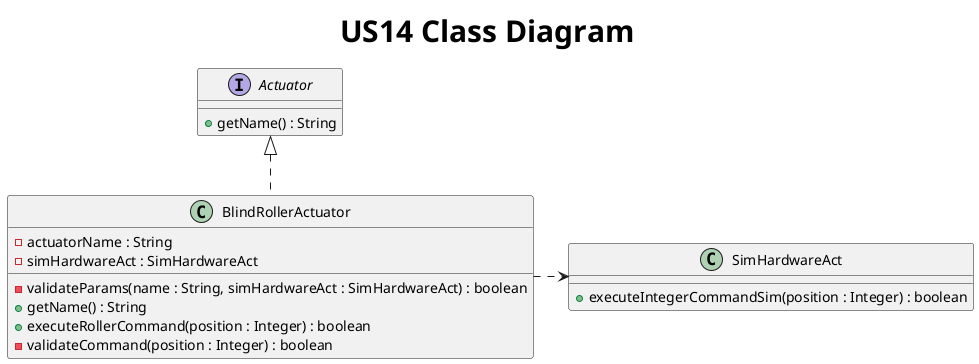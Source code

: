 @startuml
title <size: 30> US14 Class Diagram

interface Actuator {
    + getName() : String
}

class BlindRollerActuator{
    - actuatorName : String
    - simHardwareAct : SimHardwareAct

    - validateParams(name : String, simHardwareAct : SimHardwareAct) : boolean
    + getName() : String
    + executeRollerCommand(position : Integer) : boolean
    - validateCommand(position : Integer) : boolean
}

class SimHardwareAct {
    + executeIntegerCommandSim(position : Integer) : boolean
}

Actuator <|.. BlindRollerActuator
BlindRollerActuator .right.> SimHardwareAct
@enduml